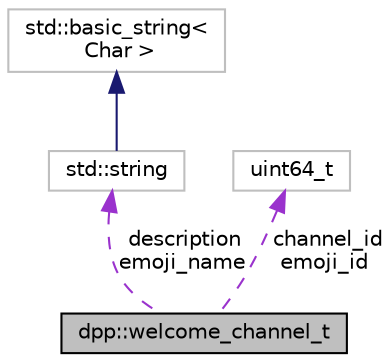 digraph "dpp::welcome_channel_t"
{
 // INTERACTIVE_SVG=YES
 // LATEX_PDF_SIZE
  bgcolor="transparent";
  edge [fontname="Helvetica",fontsize="10",labelfontname="Helvetica",labelfontsize="10"];
  node [fontname="Helvetica",fontsize="10",shape=record];
  Node1 [label="dpp::welcome_channel_t",height=0.2,width=0.4,color="black", fillcolor="grey75", style="filled", fontcolor="black",tooltip="Defines a channel on a server's welcome screen."];
  Node2 -> Node1 [dir="back",color="darkorchid3",fontsize="10",style="dashed",label=" description\nemoji_name" ,fontname="Helvetica"];
  Node2 [label="std::string",height=0.2,width=0.4,color="grey75",tooltip=" "];
  Node3 -> Node2 [dir="back",color="midnightblue",fontsize="10",style="solid",fontname="Helvetica"];
  Node3 [label="std::basic_string\<\l Char \>",height=0.2,width=0.4,color="grey75",tooltip=" "];
  Node4 -> Node1 [dir="back",color="darkorchid3",fontsize="10",style="dashed",label=" channel_id\nemoji_id" ,fontname="Helvetica"];
  Node4 [label="uint64_t",height=0.2,width=0.4,color="grey75",tooltip=" "];
}
